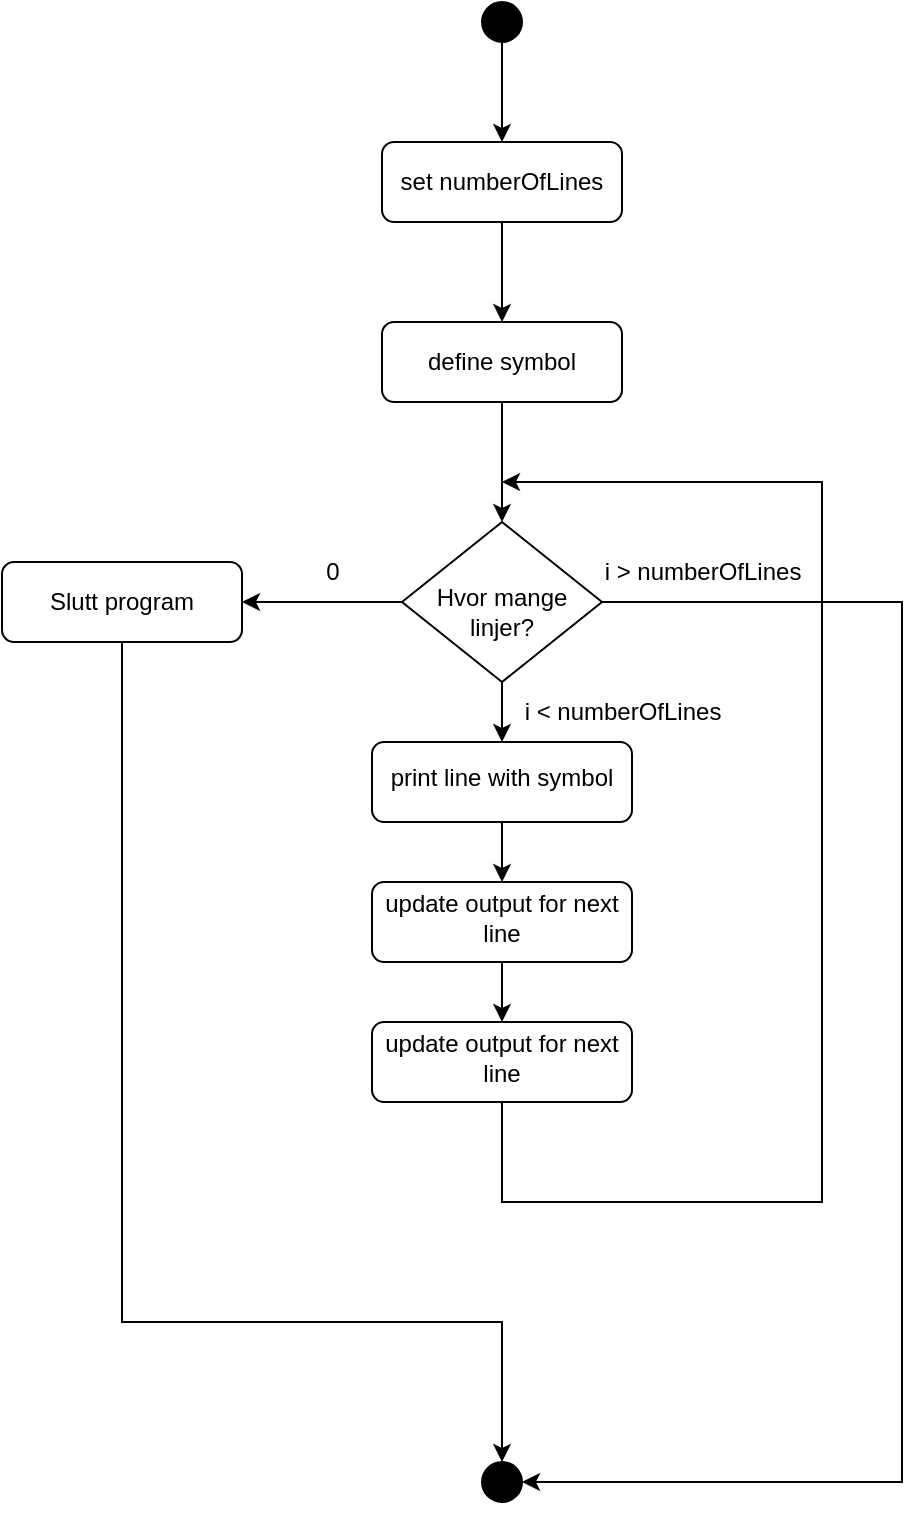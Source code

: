 <mxfile version="20.2.8" type="device"><diagram id="C5RBs43oDa-KdzZeNtuy" name="Page-1"><mxGraphModel dx="1509" dy="723" grid="1" gridSize="10" guides="1" tooltips="1" connect="1" arrows="1" fold="1" page="1" pageScale="1" pageWidth="827" pageHeight="1169" math="0" shadow="0"><root><mxCell id="WIyWlLk6GJQsqaUBKTNV-0"/><mxCell id="WIyWlLk6GJQsqaUBKTNV-1" parent="WIyWlLk6GJQsqaUBKTNV-0"/><mxCell id="7pEVWds5iE_xk7SQNnbM-17" style="edgeStyle=none;rounded=0;orthogonalLoop=1;jettySize=auto;html=1;entryX=0.5;entryY=0;entryDx=0;entryDy=0;labelBackgroundColor=none;labelBorderColor=none;" edge="1" parent="WIyWlLk6GJQsqaUBKTNV-1" source="WIyWlLk6GJQsqaUBKTNV-3" target="7pEVWds5iE_xk7SQNnbM-16"><mxGeometry relative="1" as="geometry"/></mxCell><mxCell id="WIyWlLk6GJQsqaUBKTNV-3" value="set numberOfLines" style="rounded=1;whiteSpace=wrap;html=1;fontSize=12;glass=0;strokeWidth=1;shadow=0;" parent="WIyWlLk6GJQsqaUBKTNV-1" vertex="1"><mxGeometry x="340" y="90" width="120" height="40" as="geometry"/></mxCell><mxCell id="7pEVWds5iE_xk7SQNnbM-21" value="" style="edgeStyle=none;rounded=0;orthogonalLoop=1;jettySize=auto;html=1;labelBackgroundColor=none;labelBorderColor=none;" edge="1" parent="WIyWlLk6GJQsqaUBKTNV-1" source="WIyWlLk6GJQsqaUBKTNV-6" target="7pEVWds5iE_xk7SQNnbM-20"><mxGeometry relative="1" as="geometry"/></mxCell><mxCell id="7pEVWds5iE_xk7SQNnbM-32" value="" style="edgeStyle=none;rounded=0;orthogonalLoop=1;jettySize=auto;html=1;labelBackgroundColor=none;labelBorderColor=none;entryX=1;entryY=0.5;entryDx=0;entryDy=0;" edge="1" parent="WIyWlLk6GJQsqaUBKTNV-1" source="WIyWlLk6GJQsqaUBKTNV-6" target="7pEVWds5iE_xk7SQNnbM-6"><mxGeometry relative="1" as="geometry"><mxPoint x="580" y="320" as="targetPoint"/><Array as="points"><mxPoint x="600" y="320"/><mxPoint x="600" y="760"/></Array></mxGeometry></mxCell><mxCell id="WIyWlLk6GJQsqaUBKTNV-6" value="&lt;br&gt;Hvor mange linjer?" style="rhombus;whiteSpace=wrap;html=1;shadow=0;fontFamily=Helvetica;fontSize=12;align=center;strokeWidth=1;spacing=6;spacingTop=-4;" parent="WIyWlLk6GJQsqaUBKTNV-1" vertex="1"><mxGeometry x="350" y="280" width="100" height="80" as="geometry"/></mxCell><mxCell id="7pEVWds5iE_xk7SQNnbM-0" value="" style="ellipse;whiteSpace=wrap;html=1;fillColor=#000000;" vertex="1" parent="WIyWlLk6GJQsqaUBKTNV-1"><mxGeometry x="390" y="20" width="20" height="20" as="geometry"/></mxCell><mxCell id="7pEVWds5iE_xk7SQNnbM-2" value="" style="endArrow=classic;html=1;rounded=0;labelBackgroundColor=none;labelBorderColor=none;exitX=0;exitY=0.5;exitDx=0;exitDy=0;entryX=0;entryY=0.5;entryDx=0;entryDy=0;" edge="1" parent="WIyWlLk6GJQsqaUBKTNV-1" source="WIyWlLk6GJQsqaUBKTNV-6" target="7pEVWds5iE_xk7SQNnbM-5"><mxGeometry width="50" height="50" relative="1" as="geometry"><mxPoint x="270" y="325" as="sourcePoint"/><mxPoint x="200" y="325" as="targetPoint"/></mxGeometry></mxCell><mxCell id="7pEVWds5iE_xk7SQNnbM-4" value="0" style="text;html=1;resizable=0;autosize=1;align=center;verticalAlign=middle;points=[];fillColor=none;strokeColor=none;rounded=0;" vertex="1" parent="WIyWlLk6GJQsqaUBKTNV-1"><mxGeometry x="300" y="290" width="30" height="30" as="geometry"/></mxCell><mxCell id="7pEVWds5iE_xk7SQNnbM-5" value="Slutt program" style="rounded=1;whiteSpace=wrap;html=1;fontSize=12;glass=0;strokeWidth=1;shadow=0;direction=west;" vertex="1" parent="WIyWlLk6GJQsqaUBKTNV-1"><mxGeometry x="150" y="300" width="120" height="40" as="geometry"/></mxCell><mxCell id="7pEVWds5iE_xk7SQNnbM-6" value="" style="ellipse;whiteSpace=wrap;html=1;fillColor=#000000;" vertex="1" parent="WIyWlLk6GJQsqaUBKTNV-1"><mxGeometry x="390" y="750" width="20" height="20" as="geometry"/></mxCell><mxCell id="7pEVWds5iE_xk7SQNnbM-7" value="" style="endArrow=classic;html=1;rounded=0;labelBackgroundColor=none;labelBorderColor=none;exitX=0.5;exitY=0;exitDx=0;exitDy=0;entryX=0.5;entryY=0;entryDx=0;entryDy=0;" edge="1" parent="WIyWlLk6GJQsqaUBKTNV-1" source="7pEVWds5iE_xk7SQNnbM-5" target="7pEVWds5iE_xk7SQNnbM-6"><mxGeometry width="50" height="50" relative="1" as="geometry"><mxPoint x="310" y="480" as="sourcePoint"/><mxPoint x="160" y="640" as="targetPoint"/><Array as="points"><mxPoint x="210" y="680"/><mxPoint x="400" y="680"/></Array></mxGeometry></mxCell><mxCell id="7pEVWds5iE_xk7SQNnbM-8" value="" style="endArrow=classic;html=1;rounded=0;labelBackgroundColor=none;labelBorderColor=none;entryX=0.5;entryY=0;entryDx=0;entryDy=0;exitX=0.5;exitY=1;exitDx=0;exitDy=0;" edge="1" parent="WIyWlLk6GJQsqaUBKTNV-1" source="7pEVWds5iE_xk7SQNnbM-0" target="WIyWlLk6GJQsqaUBKTNV-3"><mxGeometry width="50" height="50" relative="1" as="geometry"><mxPoint x="370" y="90" as="sourcePoint"/><mxPoint x="420" y="40" as="targetPoint"/></mxGeometry></mxCell><mxCell id="7pEVWds5iE_xk7SQNnbM-9" value="" style="endArrow=classic;html=1;rounded=0;labelBackgroundColor=none;labelBorderColor=none;entryX=0.5;entryY=0;entryDx=0;entryDy=0;exitX=0.5;exitY=1;exitDx=0;exitDy=0;" edge="1" parent="WIyWlLk6GJQsqaUBKTNV-1" source="7pEVWds5iE_xk7SQNnbM-16" target="WIyWlLk6GJQsqaUBKTNV-6"><mxGeometry width="50" height="50" relative="1" as="geometry"><mxPoint x="400" y="230" as="sourcePoint"/><mxPoint x="399.63" y="180" as="targetPoint"/></mxGeometry></mxCell><mxCell id="7pEVWds5iE_xk7SQNnbM-13" value="" style="endArrow=classic;html=1;rounded=0;labelBackgroundColor=none;labelBorderColor=none;exitX=0.5;exitY=1;exitDx=0;exitDy=0;" edge="1" parent="WIyWlLk6GJQsqaUBKTNV-1" source="7pEVWds5iE_xk7SQNnbM-27"><mxGeometry width="50" height="50" relative="1" as="geometry"><mxPoint x="400.0" y="605" as="sourcePoint"/><mxPoint x="400" y="260" as="targetPoint"/><Array as="points"><mxPoint x="400" y="620"/><mxPoint x="560" y="620"/><mxPoint x="560" y="260"/></Array></mxGeometry></mxCell><mxCell id="7pEVWds5iE_xk7SQNnbM-14" style="edgeStyle=none;rounded=0;orthogonalLoop=1;jettySize=auto;html=1;exitX=0.5;exitY=0;exitDx=0;exitDy=0;labelBackgroundColor=none;labelBorderColor=none;" edge="1" parent="WIyWlLk6GJQsqaUBKTNV-1" source="7pEVWds5iE_xk7SQNnbM-6" target="7pEVWds5iE_xk7SQNnbM-6"><mxGeometry relative="1" as="geometry"/></mxCell><mxCell id="7pEVWds5iE_xk7SQNnbM-15" style="edgeStyle=none;rounded=0;orthogonalLoop=1;jettySize=auto;html=1;entryX=0.5;entryY=1;entryDx=0;entryDy=0;labelBackgroundColor=none;labelBorderColor=none;" edge="1" parent="WIyWlLk6GJQsqaUBKTNV-1" source="7pEVWds5iE_xk7SQNnbM-6" target="7pEVWds5iE_xk7SQNnbM-6"><mxGeometry relative="1" as="geometry"/></mxCell><mxCell id="7pEVWds5iE_xk7SQNnbM-16" value="define symbol" style="rounded=1;whiteSpace=wrap;html=1;fontSize=12;glass=0;strokeWidth=1;shadow=0;" vertex="1" parent="WIyWlLk6GJQsqaUBKTNV-1"><mxGeometry x="340" y="180" width="120" height="40" as="geometry"/></mxCell><mxCell id="7pEVWds5iE_xk7SQNnbM-26" style="edgeStyle=none;rounded=0;orthogonalLoop=1;jettySize=auto;html=1;entryX=0.5;entryY=0;entryDx=0;entryDy=0;labelBackgroundColor=none;labelBorderColor=none;exitX=0.5;exitY=1;exitDx=0;exitDy=0;" edge="1" parent="WIyWlLk6GJQsqaUBKTNV-1" source="7pEVWds5iE_xk7SQNnbM-20" target="7pEVWds5iE_xk7SQNnbM-25"><mxGeometry relative="1" as="geometry"/></mxCell><mxCell id="7pEVWds5iE_xk7SQNnbM-20" value="print line with symbol" style="rounded=1;whiteSpace=wrap;html=1;shadow=0;strokeWidth=1;spacing=6;spacingTop=-4;" vertex="1" parent="WIyWlLk6GJQsqaUBKTNV-1"><mxGeometry x="335" y="390" width="130" height="40" as="geometry"/></mxCell><mxCell id="7pEVWds5iE_xk7SQNnbM-29" value="" style="edgeStyle=none;rounded=0;orthogonalLoop=1;jettySize=auto;html=1;labelBackgroundColor=none;labelBorderColor=none;entryX=0.5;entryY=0;entryDx=0;entryDy=0;exitX=0.5;exitY=1;exitDx=0;exitDy=0;" edge="1" parent="WIyWlLk6GJQsqaUBKTNV-1" source="7pEVWds5iE_xk7SQNnbM-25" target="7pEVWds5iE_xk7SQNnbM-27"><mxGeometry relative="1" as="geometry"/></mxCell><mxCell id="7pEVWds5iE_xk7SQNnbM-25" value="update output for next line" style="rounded=1;whiteSpace=wrap;html=1;shadow=0;strokeWidth=1;spacing=6;spacingTop=-4;" vertex="1" parent="WIyWlLk6GJQsqaUBKTNV-1"><mxGeometry x="335" y="460" width="130" height="40" as="geometry"/></mxCell><mxCell id="7pEVWds5iE_xk7SQNnbM-27" value="update output for next line" style="rounded=1;whiteSpace=wrap;html=1;shadow=0;strokeWidth=1;spacing=6;spacingTop=-4;" vertex="1" parent="WIyWlLk6GJQsqaUBKTNV-1"><mxGeometry x="335" y="530" width="130" height="40" as="geometry"/></mxCell><mxCell id="7pEVWds5iE_xk7SQNnbM-30" value="i &amp;lt; numberOfLines" style="text;html=1;resizable=0;autosize=1;align=center;verticalAlign=middle;points=[];fillColor=none;strokeColor=none;rounded=0;" vertex="1" parent="WIyWlLk6GJQsqaUBKTNV-1"><mxGeometry x="400" y="360" width="120" height="30" as="geometry"/></mxCell><mxCell id="7pEVWds5iE_xk7SQNnbM-33" value="i &amp;gt; numberOfLines" style="text;html=1;resizable=0;autosize=1;align=center;verticalAlign=middle;points=[];fillColor=none;strokeColor=none;rounded=0;" vertex="1" parent="WIyWlLk6GJQsqaUBKTNV-1"><mxGeometry x="440" y="290" width="120" height="30" as="geometry"/></mxCell></root></mxGraphModel></diagram></mxfile>